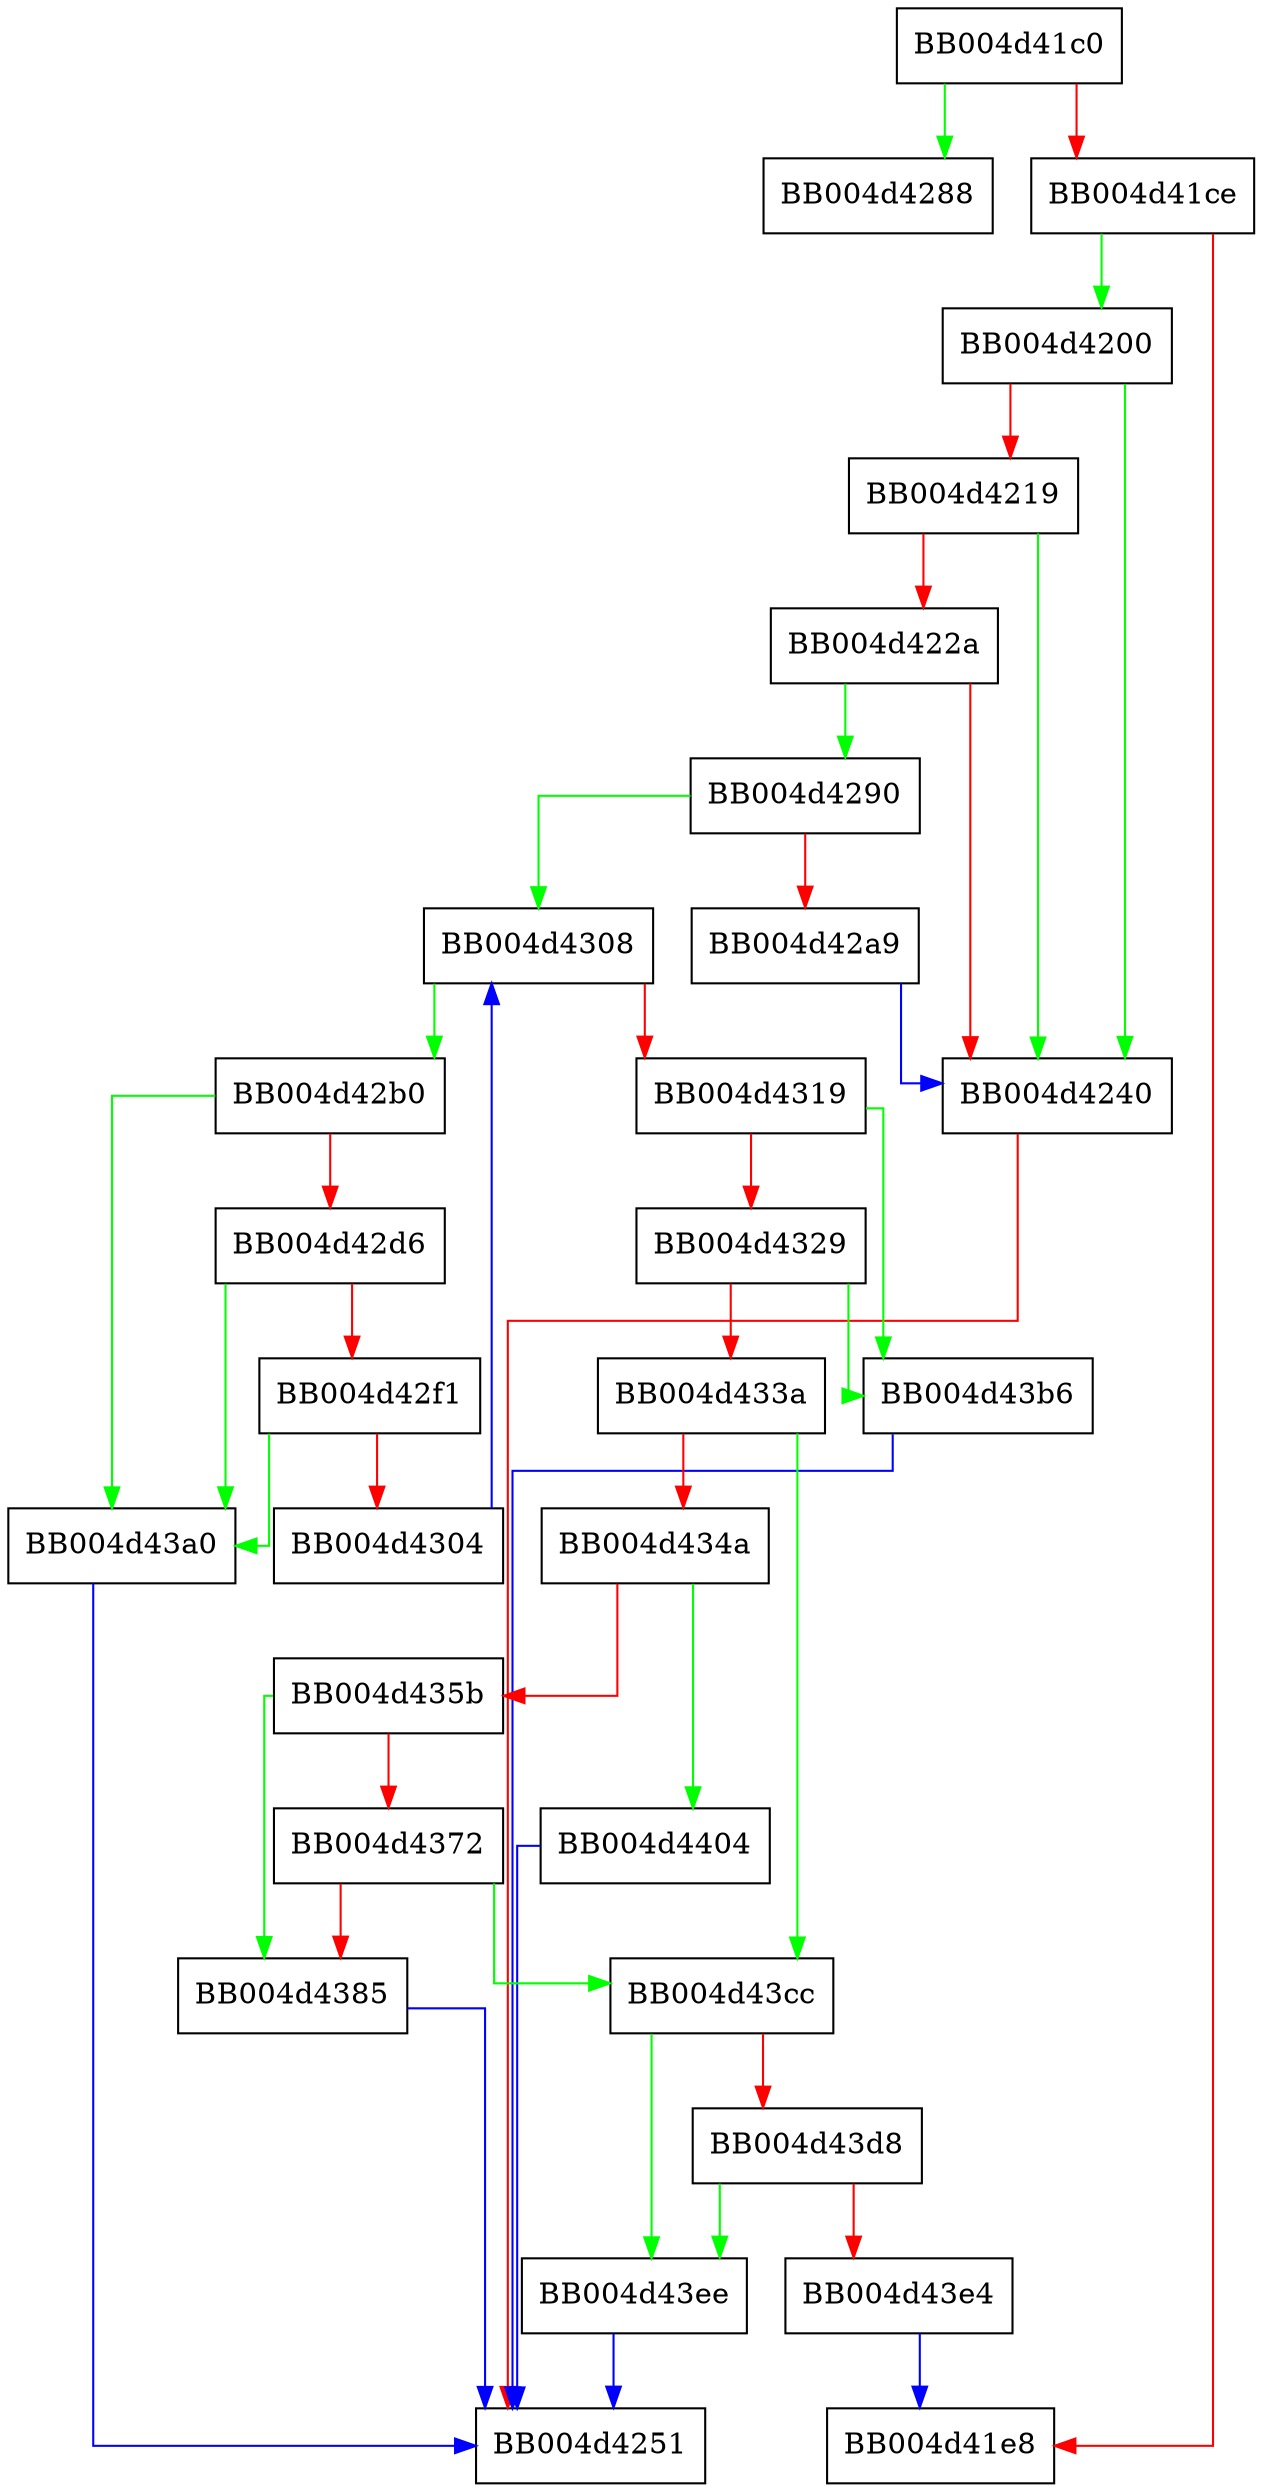 digraph tls_construct_ctos_status_request {
  node [shape="box"];
  graph [splines=ortho];
  BB004d41c0 -> BB004d4288 [color="green"];
  BB004d41c0 -> BB004d41ce [color="red"];
  BB004d41ce -> BB004d4200 [color="green"];
  BB004d41ce -> BB004d41e8 [color="red"];
  BB004d4200 -> BB004d4240 [color="green"];
  BB004d4200 -> BB004d4219 [color="red"];
  BB004d4219 -> BB004d4240 [color="green"];
  BB004d4219 -> BB004d422a [color="red"];
  BB004d422a -> BB004d4290 [color="green"];
  BB004d422a -> BB004d4240 [color="red"];
  BB004d4240 -> BB004d4251 [color="red"];
  BB004d4290 -> BB004d4308 [color="green"];
  BB004d4290 -> BB004d42a9 [color="red"];
  BB004d42a9 -> BB004d4240 [color="blue"];
  BB004d42b0 -> BB004d43a0 [color="green"];
  BB004d42b0 -> BB004d42d6 [color="red"];
  BB004d42d6 -> BB004d43a0 [color="green"];
  BB004d42d6 -> BB004d42f1 [color="red"];
  BB004d42f1 -> BB004d43a0 [color="green"];
  BB004d42f1 -> BB004d4304 [color="red"];
  BB004d4304 -> BB004d4308 [color="blue"];
  BB004d4308 -> BB004d42b0 [color="green"];
  BB004d4308 -> BB004d4319 [color="red"];
  BB004d4319 -> BB004d43b6 [color="green"];
  BB004d4319 -> BB004d4329 [color="red"];
  BB004d4329 -> BB004d43b6 [color="green"];
  BB004d4329 -> BB004d433a [color="red"];
  BB004d433a -> BB004d43cc [color="green"];
  BB004d433a -> BB004d434a [color="red"];
  BB004d434a -> BB004d4404 [color="green"];
  BB004d434a -> BB004d435b [color="red"];
  BB004d435b -> BB004d4385 [color="green"];
  BB004d435b -> BB004d4372 [color="red"];
  BB004d4372 -> BB004d43cc [color="green"];
  BB004d4372 -> BB004d4385 [color="red"];
  BB004d4385 -> BB004d4251 [color="blue"];
  BB004d43a0 -> BB004d4251 [color="blue"];
  BB004d43b6 -> BB004d4251 [color="blue"];
  BB004d43cc -> BB004d43ee [color="green"];
  BB004d43cc -> BB004d43d8 [color="red"];
  BB004d43d8 -> BB004d43ee [color="green"];
  BB004d43d8 -> BB004d43e4 [color="red"];
  BB004d43e4 -> BB004d41e8 [color="blue"];
  BB004d43ee -> BB004d4251 [color="blue"];
  BB004d4404 -> BB004d4251 [color="blue"];
}